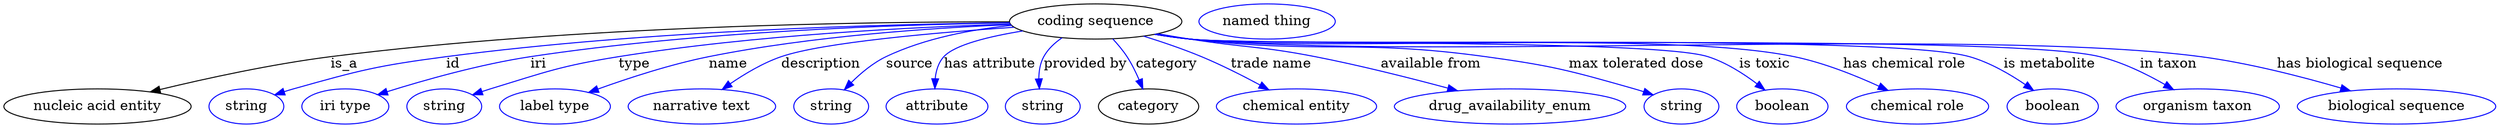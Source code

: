 digraph {
	graph [bb="0,0,2088,123"];
	node [label="\N"];
	"coding sequence"	[height=0.5,
		label="coding sequence",
		pos="912.39,105",
		width=1.9318];
	"nucleic acid entity"	[height=0.5,
		pos="75.393,18",
		width=2.0943];
	"coding sequence" -> "nucleic acid entity"	[label=is_a,
		lp="283.39,61.5",
		pos="e,119.1,32.694 842.81,104.59 724.77,104.62 478.1,100.42 272.39,69 223.03,61.459 168.05,46.978 128.74,35.533"];
	id	[color=blue,
		height=0.5,
		label=string,
		pos="199.39,18",
		width=0.84854];
	"coding sequence" -> id	[color=blue,
		label=id,
		lp="376.89,61.5",
		pos="e,222.85,29.692 842.78,103.5 739.35,101.85 539.25,95.192 371.39,69 311.64,59.677 296.73,55.219 239.39,36 237.01,35.203 234.58,34.326 \
232.14,33.403",
		style=solid];
	iri	[color=blue,
		height=0.5,
		label="iri type",
		pos="284.39,18",
		width=1.011];
	"coding sequence" -> iri	[color=blue,
		label=iri,
		lp="450.89,61.5",
		pos="e,311.9,29.932 842.85,103.23 750.95,101.21 584.35,94.041 444.39,69 401.17,61.266 353.31,45.278 321.3,33.454",
		style=solid];
	type	[color=blue,
		height=0.5,
		label=string,
		pos="369.39,18",
		width=0.84854];
	"coding sequence" -> type	[color=blue,
		label=type,
		lp="532.39,61.5",
		pos="e,392.91,29.515 843.48,102.01 764.74,98.776 632.3,90.407 520.39,69 469.84,59.33 457.82,53.427 409.39,36 407.03,35.15 404.61,34.235 \
402.18,33.285",
		style=solid];
	name	[color=blue,
		height=0.5,
		label="label type",
		pos="463.39,18",
		width=1.2638];
	"coding sequence" -> name	[color=blue,
		label=name,
		lp="611.89,61.5",
		pos="e,492.06,32.163 844.05,101.34 779.48,97.685 680.27,89.077 596.39,69 563.38,61.098 527.43,47.245 501.24,36.122",
		style=solid];
	description	[color=blue,
		height=0.5,
		label="narrative text",
		pos="584.39,18",
		width=1.6068];
	"coding sequence" -> description	[color=blue,
		label=description,
		lp="689.89,61.5",
		pos="e,603.41,35.224 843.22,102.74 791.18,99.842 718.88,91.578 659.39,69 642.19,62.47 624.96,51.389 611.37,41.316",
		style=solid];
	source	[color=blue,
		height=0.5,
		label=string,
		pos="690.39,18",
		width=0.84854];
	"coding sequence" -> source	[color=blue,
		label=source,
		lp="763.39,61.5",
		pos="e,703.26,34.483 847.48,98.493 815.4,93.797 776.92,85.101 745.39,69 732.34,62.331 720.03,51.732 710.39,42.005",
		style=solid];
	"has attribute"	[color=blue,
		height=0.5,
		label=attribute,
		pos="779.39,18",
		width=1.1193];
	"coding sequence" -> "has attribute"	[color=blue,
		label="has attribute",
		lp="827.89,61.5",
		pos="e,780.51,36.402 849.37,97.202 829.57,92.203 809.07,83.634 794.39,69 788.35,62.972 784.72,54.608 782.55,46.444",
		style=solid];
	"provided by"	[color=blue,
		height=0.5,
		label=string,
		pos="868.39,18",
		width=0.84854];
	"coding sequence" -> "provided by"	[color=blue,
		label="provided by",
		lp="902.39,61.5",
		pos="e,865.29,36.042 885.49,88.039 879.07,82.831 873.02,76.44 869.39,69 865.99,62.026 864.84,53.827 864.79,46.108",
		style=solid];
	category	[height=0.5,
		pos="957.39,18",
		width=1.1374];
	"coding sequence" -> category	[color=blue,
		label=category,
		lp="966.89,61.5",
		pos="e,950.74,36.001 924.21,87.261 927.99,81.588 932.06,75.133 935.39,69 939.47,61.501 943.4,53.095 946.78,45.347",
		style=solid];
	"trade name"	[color=blue,
		height=0.5,
		label="chemical entity",
		pos="1082.4,18",
		width=1.8234];
	"coding sequence" -> "trade name"	[color=blue,
		label="trade name",
		lp="1052.9,61.5",
		pos="e,1056.6,34.665 948.72,89.536 963.11,83.538 979.69,76.285 994.39,69 1012.3,60.13 1031.6,49.278 1047.6,39.953",
		style=solid];
	"available from"	[color=blue,
		height=0.5,
		label=drug_availability_enum,
		pos="1261.4,18",
		width=2.6359];
	"coding sequence" -> "available from"	[color=blue,
		label="available from",
		lp="1185.4,61.5",
		pos="e,1214.8,33.682 963.77,92.737 972.96,90.781 982.45,88.8 991.39,87 1033.9,78.433 1045.2,79.006 1087.4,69 1127.1,59.604 1171.2,46.895 \
1205.1,36.641",
		style=solid];
	"max tolerated dose"	[color=blue,
		height=0.5,
		label=string,
		pos="1404.4,18",
		width=0.84854];
	"coding sequence" -> "max tolerated dose"	[color=blue,
		label="max tolerated dose",
		lp="1360.4,61.5",
		pos="e,1381.1,29.917 961.93,92.259 971.66,90.261 981.81,88.386 991.39,87 1096.4,71.806 1124.6,85.562 1229.4,69 1290.8,59.289 1306.4,55.834 \
1365.4,36 1367.5,35.292 1369.6,34.516 1371.8,33.697",
		style=solid];
	"is toxic"	[color=blue,
		height=0.5,
		label=boolean,
		pos="1491.4,18",
		width=1.0652];
	"coding sequence" -> "is toxic"	[color=blue,
		label="is toxic",
		lp="1467.4,61.5",
		pos="e,1474.4,34.355 961.48,92.09 971.33,90.081 981.65,88.245 991.39,87 1085.2,75.014 1326.5,98.302 1416.4,69 1434.6,63.055 1452.6,51.342 \
1466.4,40.746",
		style=solid];
	"has chemical role"	[color=blue,
		height=0.5,
		label="chemical role",
		pos="1606.4,18",
		width=1.6429];
	"coding sequence" -> "has chemical role"	[color=blue,
		label="has chemical role",
		lp="1585.9,61.5",
		pos="e,1579.5,34.142 961.05,92.127 971.03,90.088 981.51,88.232 991.39,87 1101.7,73.252 1383,93.595 1491.4,69 1519.1,62.721 1548.4,49.87 \
1570.5,38.768",
		style=solid];
	"is metabolite"	[color=blue,
		height=0.5,
		label=boolean,
		pos="1721.4,18",
		width=1.0652];
	"coding sequence" -> "is metabolite"	[color=blue,
		label="is metabolite",
		lp="1707.9,61.5",
		pos="e,1702.9,33.969 961.04,92.064 971.02,90.029 981.5,88.191 991.39,87 1062.8,78.399 1569.4,89.22 1638.4,69 1658.6,63.069 1679,50.953 \
1694.4,40.133",
		style=solid];
	"in taxon"	[color=blue,
		height=0.5,
		label="organism taxon",
		pos="1843.4,18",
		width=1.8234];
	"coding sequence" -> "in taxon"	[color=blue,
		label="in taxon",
		lp="1808.9,61.5",
		pos="e,1820.2,34.972 961.04,92.033 971.02,90.001 981.5,88.171 991.39,87 1074.8,77.118 1666,89.95 1747.4,69 1770,63.175 1793.3,51.215 \
1811.3,40.452",
		style=solid];
	"has biological sequence"	[color=blue,
		height=0.5,
		label="biological sequence",
		pos="2007.4,18",
		width=2.2387];
	"coding sequence" -> "has biological sequence"	[color=blue,
		label="has biological sequence",
		lp="1968.4,61.5",
		pos="e,1967.7,33.743 961.03,92.014 971.02,89.983 981.5,88.159 991.39,87 1177.7,65.168 1650,97.426 1835.4,69 1877.6,62.524 1924.1,48.591 \
1958.1,37.074",
		style=solid];
	"named thing_category"	[color=blue,
		height=0.5,
		label="named thing",
		pos="1055.4,105",
		width=1.5346];
}
